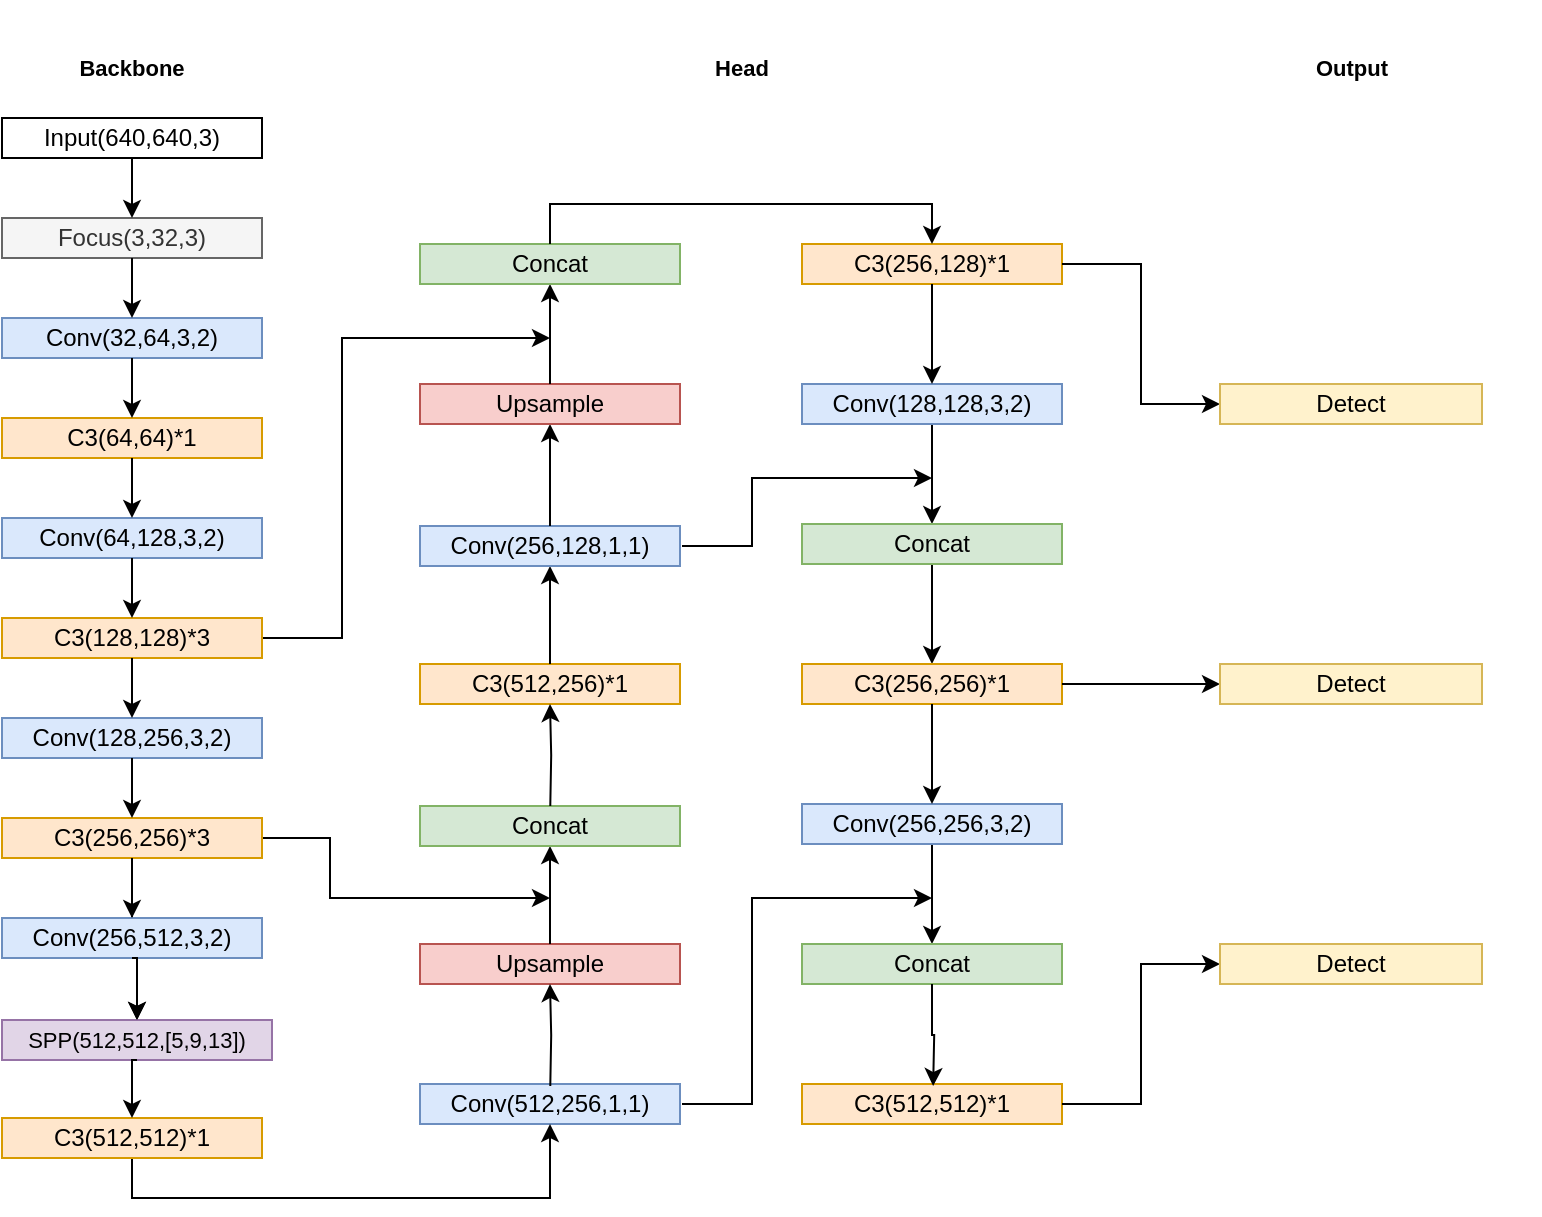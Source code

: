 <mxfile version="17.4.5" type="github">
  <diagram id="5gOkCH1_vrZO8kRT5rNJ" name="第 1 页">
    <mxGraphModel dx="1052" dy="1698" grid="1" gridSize="10" guides="1" tooltips="1" connect="1" arrows="1" fold="1" page="1" pageScale="1" pageWidth="827" pageHeight="1169" math="0" shadow="0">
      <root>
        <mxCell id="0" />
        <mxCell id="1" parent="0" />
        <mxCell id="nTik9bspRSJ3n6U7tSx7-1" value="" style="group" vertex="1" connectable="0" parent="1">
          <mxGeometry x="229" y="-25" width="769" height="579" as="geometry" />
        </mxCell>
        <mxCell id="nTik9bspRSJ3n6U7tSx7-2" value="" style="group" vertex="1" connectable="0" parent="nTik9bspRSJ3n6U7tSx7-1">
          <mxGeometry x="209" y="122" width="130" height="440" as="geometry" />
        </mxCell>
        <mxCell id="nTik9bspRSJ3n6U7tSx7-3" value="Conv(512,256,1,1)" style="rounded=0;whiteSpace=wrap;html=1;fillColor=#dae8fc;strokeColor=#6c8ebf;" vertex="1" parent="nTik9bspRSJ3n6U7tSx7-2">
          <mxGeometry y="420" width="130" height="20" as="geometry" />
        </mxCell>
        <mxCell id="nTik9bspRSJ3n6U7tSx7-4" value="Upsample" style="rounded=0;whiteSpace=wrap;html=1;fillColor=#f8cecc;strokeColor=#b85450;" vertex="1" parent="nTik9bspRSJ3n6U7tSx7-2">
          <mxGeometry y="350" width="130" height="20" as="geometry" />
        </mxCell>
        <mxCell id="nTik9bspRSJ3n6U7tSx7-5" style="edgeStyle=orthogonalEdgeStyle;rounded=0;orthogonalLoop=1;jettySize=auto;html=1;exitX=0.5;exitY=0;exitDx=0;exitDy=0;entryX=0.5;entryY=1;entryDx=0;entryDy=0;fontSize=11;" edge="1" parent="nTik9bspRSJ3n6U7tSx7-2" source="nTik9bspRSJ3n6U7tSx7-4" target="nTik9bspRSJ3n6U7tSx7-6">
          <mxGeometry relative="1" as="geometry" />
        </mxCell>
        <mxCell id="nTik9bspRSJ3n6U7tSx7-6" value="Concat" style="rounded=0;whiteSpace=wrap;html=1;fillColor=#d5e8d4;strokeColor=#82b366;" vertex="1" parent="nTik9bspRSJ3n6U7tSx7-2">
          <mxGeometry y="281" width="130" height="20" as="geometry" />
        </mxCell>
        <mxCell id="nTik9bspRSJ3n6U7tSx7-7" value="C3(512,256)*1" style="rounded=0;whiteSpace=wrap;html=1;fillColor=#ffe6cc;strokeColor=#d79b00;" vertex="1" parent="nTik9bspRSJ3n6U7tSx7-2">
          <mxGeometry y="210" width="130" height="20" as="geometry" />
        </mxCell>
        <mxCell id="nTik9bspRSJ3n6U7tSx7-8" style="edgeStyle=orthogonalEdgeStyle;rounded=0;orthogonalLoop=1;jettySize=auto;html=1;fontSize=11;entryX=0.5;entryY=1;entryDx=0;entryDy=0;" edge="1" parent="nTik9bspRSJ3n6U7tSx7-2" source="nTik9bspRSJ3n6U7tSx7-7" target="nTik9bspRSJ3n6U7tSx7-9">
          <mxGeometry relative="1" as="geometry" />
        </mxCell>
        <mxCell id="nTik9bspRSJ3n6U7tSx7-9" value="Conv(256,128,1,1)" style="rounded=0;whiteSpace=wrap;html=1;fillColor=#dae8fc;strokeColor=#6c8ebf;" vertex="1" parent="nTik9bspRSJ3n6U7tSx7-2">
          <mxGeometry y="141" width="130" height="20" as="geometry" />
        </mxCell>
        <mxCell id="nTik9bspRSJ3n6U7tSx7-10" style="edgeStyle=orthogonalEdgeStyle;rounded=0;orthogonalLoop=1;jettySize=auto;html=1;exitX=0.5;exitY=0;exitDx=0;exitDy=0;entryX=0.5;entryY=1;entryDx=0;entryDy=0;fontSize=11;" edge="1" parent="nTik9bspRSJ3n6U7tSx7-2" source="nTik9bspRSJ3n6U7tSx7-9" target="nTik9bspRSJ3n6U7tSx7-11">
          <mxGeometry relative="1" as="geometry" />
        </mxCell>
        <mxCell id="nTik9bspRSJ3n6U7tSx7-11" value="Upsample" style="rounded=0;whiteSpace=wrap;html=1;fillColor=#f8cecc;strokeColor=#b85450;" vertex="1" parent="nTik9bspRSJ3n6U7tSx7-2">
          <mxGeometry y="70" width="130" height="20" as="geometry" />
        </mxCell>
        <mxCell id="nTik9bspRSJ3n6U7tSx7-12" style="edgeStyle=orthogonalEdgeStyle;rounded=0;orthogonalLoop=1;jettySize=auto;html=1;exitX=0.5;exitY=0;exitDx=0;exitDy=0;entryX=0.5;entryY=1;entryDx=0;entryDy=0;fontSize=11;" edge="1" parent="nTik9bspRSJ3n6U7tSx7-2" source="nTik9bspRSJ3n6U7tSx7-11" target="nTik9bspRSJ3n6U7tSx7-13">
          <mxGeometry relative="1" as="geometry" />
        </mxCell>
        <mxCell id="nTik9bspRSJ3n6U7tSx7-13" value="Concat" style="rounded=0;whiteSpace=wrap;html=1;fillColor=#d5e8d4;strokeColor=#82b366;" vertex="1" parent="nTik9bspRSJ3n6U7tSx7-2">
          <mxGeometry width="130" height="20" as="geometry" />
        </mxCell>
        <mxCell id="nTik9bspRSJ3n6U7tSx7-14" value="" style="group" vertex="1" connectable="0" parent="nTik9bspRSJ3n6U7tSx7-1">
          <mxGeometry x="400" y="122" width="130" height="440" as="geometry" />
        </mxCell>
        <mxCell id="nTik9bspRSJ3n6U7tSx7-15" value="C3(256,128)*1" style="rounded=0;whiteSpace=wrap;html=1;fillColor=#ffe6cc;strokeColor=#d79b00;" vertex="1" parent="nTik9bspRSJ3n6U7tSx7-14">
          <mxGeometry width="130" height="20" as="geometry" />
        </mxCell>
        <mxCell id="nTik9bspRSJ3n6U7tSx7-16" style="edgeStyle=orthogonalEdgeStyle;rounded=0;orthogonalLoop=1;jettySize=auto;html=1;exitX=0.5;exitY=1;exitDx=0;exitDy=0;entryX=0.5;entryY=0;entryDx=0;entryDy=0;fontSize=11;" edge="1" parent="nTik9bspRSJ3n6U7tSx7-14" source="nTik9bspRSJ3n6U7tSx7-17" target="nTik9bspRSJ3n6U7tSx7-20">
          <mxGeometry relative="1" as="geometry" />
        </mxCell>
        <mxCell id="nTik9bspRSJ3n6U7tSx7-17" value="Conv(128,128,3,2)" style="rounded=0;whiteSpace=wrap;html=1;fillColor=#dae8fc;strokeColor=#6c8ebf;" vertex="1" parent="nTik9bspRSJ3n6U7tSx7-14">
          <mxGeometry y="70" width="130" height="20" as="geometry" />
        </mxCell>
        <mxCell id="nTik9bspRSJ3n6U7tSx7-18" style="edgeStyle=orthogonalEdgeStyle;rounded=0;orthogonalLoop=1;jettySize=auto;html=1;exitX=0.5;exitY=1;exitDx=0;exitDy=0;entryX=0.5;entryY=0;entryDx=0;entryDy=0;fontSize=11;" edge="1" parent="nTik9bspRSJ3n6U7tSx7-14" source="nTik9bspRSJ3n6U7tSx7-15" target="nTik9bspRSJ3n6U7tSx7-17">
          <mxGeometry relative="1" as="geometry" />
        </mxCell>
        <mxCell id="nTik9bspRSJ3n6U7tSx7-19" style="edgeStyle=orthogonalEdgeStyle;rounded=0;orthogonalLoop=1;jettySize=auto;html=1;exitX=0.5;exitY=1;exitDx=0;exitDy=0;entryX=0.5;entryY=0;entryDx=0;entryDy=0;fontSize=11;" edge="1" parent="nTik9bspRSJ3n6U7tSx7-14" source="nTik9bspRSJ3n6U7tSx7-20" target="nTik9bspRSJ3n6U7tSx7-21">
          <mxGeometry relative="1" as="geometry" />
        </mxCell>
        <mxCell id="nTik9bspRSJ3n6U7tSx7-20" value="Concat" style="rounded=0;whiteSpace=wrap;html=1;fillColor=#d5e8d4;strokeColor=#82b366;" vertex="1" parent="nTik9bspRSJ3n6U7tSx7-14">
          <mxGeometry y="140" width="130" height="20" as="geometry" />
        </mxCell>
        <mxCell id="nTik9bspRSJ3n6U7tSx7-21" value="C3(256,256)*1" style="rounded=0;whiteSpace=wrap;html=1;fillColor=#ffe6cc;strokeColor=#d79b00;" vertex="1" parent="nTik9bspRSJ3n6U7tSx7-14">
          <mxGeometry y="210" width="130" height="20" as="geometry" />
        </mxCell>
        <mxCell id="nTik9bspRSJ3n6U7tSx7-22" style="edgeStyle=orthogonalEdgeStyle;rounded=0;orthogonalLoop=1;jettySize=auto;html=1;exitX=0.5;exitY=1;exitDx=0;exitDy=0;entryX=0.5;entryY=0;entryDx=0;entryDy=0;fontSize=11;" edge="1" parent="nTik9bspRSJ3n6U7tSx7-14" source="nTik9bspRSJ3n6U7tSx7-23" target="nTik9bspRSJ3n6U7tSx7-25">
          <mxGeometry relative="1" as="geometry" />
        </mxCell>
        <mxCell id="nTik9bspRSJ3n6U7tSx7-23" value="Conv(256,256,3,2)" style="rounded=0;whiteSpace=wrap;html=1;fillColor=#dae8fc;strokeColor=#6c8ebf;" vertex="1" parent="nTik9bspRSJ3n6U7tSx7-14">
          <mxGeometry y="280" width="130" height="20" as="geometry" />
        </mxCell>
        <mxCell id="nTik9bspRSJ3n6U7tSx7-24" style="edgeStyle=orthogonalEdgeStyle;rounded=0;orthogonalLoop=1;jettySize=auto;html=1;exitX=0.5;exitY=1;exitDx=0;exitDy=0;entryX=0.5;entryY=0;entryDx=0;entryDy=0;fontSize=11;" edge="1" parent="nTik9bspRSJ3n6U7tSx7-14" source="nTik9bspRSJ3n6U7tSx7-21" target="nTik9bspRSJ3n6U7tSx7-23">
          <mxGeometry relative="1" as="geometry" />
        </mxCell>
        <mxCell id="nTik9bspRSJ3n6U7tSx7-25" value="Concat" style="rounded=0;whiteSpace=wrap;html=1;fillColor=#d5e8d4;strokeColor=#82b366;" vertex="1" parent="nTik9bspRSJ3n6U7tSx7-14">
          <mxGeometry y="350" width="130" height="20" as="geometry" />
        </mxCell>
        <mxCell id="nTik9bspRSJ3n6U7tSx7-26" value="C3(512,512)*1" style="rounded=0;whiteSpace=wrap;html=1;fillColor=#ffe6cc;strokeColor=#d79b00;" vertex="1" parent="nTik9bspRSJ3n6U7tSx7-14">
          <mxGeometry y="420" width="130" height="20" as="geometry" />
        </mxCell>
        <mxCell id="nTik9bspRSJ3n6U7tSx7-27" style="edgeStyle=orthogonalEdgeStyle;rounded=0;orthogonalLoop=1;jettySize=auto;html=1;exitX=0.5;exitY=1;exitDx=0;exitDy=0;fontSize=11;entryX=0.5;entryY=1;entryDx=0;entryDy=0;" edge="1" parent="nTik9bspRSJ3n6U7tSx7-1" target="nTik9bspRSJ3n6U7tSx7-7">
          <mxGeometry relative="1" as="geometry">
            <mxPoint x="274.143" y="403" as="sourcePoint" />
          </mxGeometry>
        </mxCell>
        <mxCell id="nTik9bspRSJ3n6U7tSx7-28" style="edgeStyle=orthogonalEdgeStyle;rounded=0;orthogonalLoop=1;jettySize=auto;html=1;exitX=0.5;exitY=1;exitDx=0;exitDy=0;fontSize=11;entryX=0.5;entryY=1;entryDx=0;entryDy=0;" edge="1" parent="nTik9bspRSJ3n6U7tSx7-1" target="nTik9bspRSJ3n6U7tSx7-4">
          <mxGeometry relative="1" as="geometry">
            <mxPoint x="274.143" y="543" as="sourcePoint" />
          </mxGeometry>
        </mxCell>
        <mxCell id="nTik9bspRSJ3n6U7tSx7-29" style="edgeStyle=orthogonalEdgeStyle;rounded=0;orthogonalLoop=1;jettySize=auto;html=1;exitX=0.5;exitY=1;exitDx=0;exitDy=0;fontSize=11;" edge="1" parent="nTik9bspRSJ3n6U7tSx7-1" source="nTik9bspRSJ3n6U7tSx7-25">
          <mxGeometry relative="1" as="geometry">
            <mxPoint x="465.571" y="543" as="targetPoint" />
          </mxGeometry>
        </mxCell>
        <mxCell id="nTik9bspRSJ3n6U7tSx7-30" value="Backbone" style="text;html=1;strokeColor=none;fillColor=none;align=center;verticalAlign=middle;whiteSpace=wrap;rounded=0;fontSize=11;strokeWidth=2;fontStyle=1;flipV=1;" vertex="1" parent="nTik9bspRSJ3n6U7tSx7-1">
          <mxGeometry x="35" y="19" width="60" height="30" as="geometry" />
        </mxCell>
        <mxCell id="nTik9bspRSJ3n6U7tSx7-31" value="Head" style="text;html=1;strokeColor=none;fillColor=none;align=center;verticalAlign=middle;whiteSpace=wrap;rounded=0;fontSize=11;strokeWidth=2;fontStyle=1;flipV=1;" vertex="1" parent="nTik9bspRSJ3n6U7tSx7-1">
          <mxGeometry x="340" y="19" width="60" height="30" as="geometry" />
        </mxCell>
        <mxCell id="nTik9bspRSJ3n6U7tSx7-32" value="Output" style="text;html=1;strokeColor=none;fillColor=none;align=center;verticalAlign=middle;whiteSpace=wrap;rounded=0;fontSize=11;strokeWidth=2;fontStyle=1;flipV=1;" vertex="1" parent="nTik9bspRSJ3n6U7tSx7-1">
          <mxGeometry x="644.5" y="19" width="60" height="30" as="geometry" />
        </mxCell>
        <mxCell id="nTik9bspRSJ3n6U7tSx7-33" style="edgeStyle=orthogonalEdgeStyle;rounded=0;orthogonalLoop=1;jettySize=auto;html=1;fontSize=11;" edge="1" parent="nTik9bspRSJ3n6U7tSx7-1">
          <mxGeometry relative="1" as="geometry">
            <mxPoint x="274" y="169" as="targetPoint" />
            <mxPoint x="130" y="319" as="sourcePoint" />
            <Array as="points">
              <mxPoint x="170" y="319" />
              <mxPoint x="170" y="169" />
            </Array>
          </mxGeometry>
        </mxCell>
        <mxCell id="nTik9bspRSJ3n6U7tSx7-34" style="edgeStyle=orthogonalEdgeStyle;rounded=0;orthogonalLoop=1;jettySize=auto;html=1;fontSize=11;" edge="1" parent="nTik9bspRSJ3n6U7tSx7-1">
          <mxGeometry relative="1" as="geometry">
            <mxPoint x="274" y="449" as="targetPoint" />
            <mxPoint x="130" y="419" as="sourcePoint" />
            <Array as="points">
              <mxPoint x="164" y="419" />
              <mxPoint x="164" y="449" />
            </Array>
          </mxGeometry>
        </mxCell>
        <mxCell id="nTik9bspRSJ3n6U7tSx7-35" style="edgeStyle=orthogonalEdgeStyle;rounded=0;orthogonalLoop=1;jettySize=auto;html=1;exitX=0.5;exitY=0;exitDx=0;exitDy=0;entryX=0.5;entryY=0;entryDx=0;entryDy=0;fontSize=11;" edge="1" parent="nTik9bspRSJ3n6U7tSx7-1" source="nTik9bspRSJ3n6U7tSx7-13" target="nTik9bspRSJ3n6U7tSx7-15">
          <mxGeometry relative="1" as="geometry" />
        </mxCell>
        <mxCell id="nTik9bspRSJ3n6U7tSx7-36" style="edgeStyle=orthogonalEdgeStyle;rounded=0;orthogonalLoop=1;jettySize=auto;html=1;fontSize=11;" edge="1" parent="nTik9bspRSJ3n6U7tSx7-1">
          <mxGeometry relative="1" as="geometry">
            <mxPoint x="465" y="239" as="targetPoint" />
            <mxPoint x="340" y="273" as="sourcePoint" />
            <Array as="points">
              <mxPoint x="375" y="273" />
              <mxPoint x="375" y="239" />
            </Array>
          </mxGeometry>
        </mxCell>
        <mxCell id="nTik9bspRSJ3n6U7tSx7-37" style="edgeStyle=orthogonalEdgeStyle;rounded=0;orthogonalLoop=1;jettySize=auto;html=1;fontSize=11;" edge="1" parent="nTik9bspRSJ3n6U7tSx7-1">
          <mxGeometry relative="1" as="geometry">
            <mxPoint x="465" y="449" as="targetPoint" />
            <mxPoint x="340" y="552" as="sourcePoint" />
            <Array as="points">
              <mxPoint x="375" y="552" />
            </Array>
          </mxGeometry>
        </mxCell>
        <mxCell id="nTik9bspRSJ3n6U7tSx7-38" style="edgeStyle=orthogonalEdgeStyle;rounded=0;orthogonalLoop=1;jettySize=auto;html=1;exitX=1;exitY=0.5;exitDx=0;exitDy=0;entryX=0;entryY=0.5;entryDx=0;entryDy=0;fontSize=11;" edge="1" parent="nTik9bspRSJ3n6U7tSx7-1" source="nTik9bspRSJ3n6U7tSx7-26" target="nTik9bspRSJ3n6U7tSx7-66">
          <mxGeometry relative="1" as="geometry" />
        </mxCell>
        <mxCell id="nTik9bspRSJ3n6U7tSx7-39" style="edgeStyle=orthogonalEdgeStyle;rounded=0;orthogonalLoop=1;jettySize=auto;html=1;exitX=1;exitY=0.5;exitDx=0;exitDy=0;entryX=0;entryY=0.5;entryDx=0;entryDy=0;fontSize=11;" edge="1" parent="nTik9bspRSJ3n6U7tSx7-1" source="nTik9bspRSJ3n6U7tSx7-21" target="nTik9bspRSJ3n6U7tSx7-65">
          <mxGeometry relative="1" as="geometry" />
        </mxCell>
        <mxCell id="nTik9bspRSJ3n6U7tSx7-40" style="edgeStyle=orthogonalEdgeStyle;rounded=0;orthogonalLoop=1;jettySize=auto;html=1;exitX=1;exitY=0.5;exitDx=0;exitDy=0;entryX=0;entryY=0.5;entryDx=0;entryDy=0;fontSize=11;" edge="1" parent="nTik9bspRSJ3n6U7tSx7-1" source="nTik9bspRSJ3n6U7tSx7-15" target="nTik9bspRSJ3n6U7tSx7-64">
          <mxGeometry relative="1" as="geometry" />
        </mxCell>
        <mxCell id="nTik9bspRSJ3n6U7tSx7-41" value="Input(640,640,3)" style="rounded=0;whiteSpace=wrap;html=1;" vertex="1" parent="nTik9bspRSJ3n6U7tSx7-1">
          <mxGeometry y="59" width="130" height="20" as="geometry" />
        </mxCell>
        <mxCell id="nTik9bspRSJ3n6U7tSx7-42" value="Focus(3,32,3)" style="rounded=0;whiteSpace=wrap;html=1;fillColor=#f5f5f5;strokeColor=#666666;fontColor=#333333;" vertex="1" parent="nTik9bspRSJ3n6U7tSx7-1">
          <mxGeometry y="109" width="130" height="20" as="geometry" />
        </mxCell>
        <mxCell id="nTik9bspRSJ3n6U7tSx7-43" style="edgeStyle=orthogonalEdgeStyle;rounded=0;orthogonalLoop=1;jettySize=auto;html=1;exitX=0.5;exitY=1;exitDx=0;exitDy=0;entryX=0.5;entryY=0;entryDx=0;entryDy=0;fontSize=11;" edge="1" parent="nTik9bspRSJ3n6U7tSx7-1" source="nTik9bspRSJ3n6U7tSx7-41" target="nTik9bspRSJ3n6U7tSx7-42">
          <mxGeometry relative="1" as="geometry" />
        </mxCell>
        <mxCell id="nTik9bspRSJ3n6U7tSx7-44" value="Conv(32,64,3,2)" style="rounded=0;whiteSpace=wrap;html=1;fillColor=#dae8fc;strokeColor=#6c8ebf;" vertex="1" parent="nTik9bspRSJ3n6U7tSx7-1">
          <mxGeometry y="159" width="130" height="20" as="geometry" />
        </mxCell>
        <mxCell id="nTik9bspRSJ3n6U7tSx7-45" style="edgeStyle=orthogonalEdgeStyle;rounded=0;orthogonalLoop=1;jettySize=auto;html=1;exitX=0.5;exitY=1;exitDx=0;exitDy=0;fontSize=11;" edge="1" parent="nTik9bspRSJ3n6U7tSx7-1" source="nTik9bspRSJ3n6U7tSx7-42" target="nTik9bspRSJ3n6U7tSx7-44">
          <mxGeometry relative="1" as="geometry" />
        </mxCell>
        <mxCell id="nTik9bspRSJ3n6U7tSx7-46" value="C3(64,64)*1" style="rounded=0;whiteSpace=wrap;html=1;fillColor=#ffe6cc;strokeColor=#d79b00;" vertex="1" parent="nTik9bspRSJ3n6U7tSx7-1">
          <mxGeometry y="209" width="130" height="20" as="geometry" />
        </mxCell>
        <mxCell id="nTik9bspRSJ3n6U7tSx7-47" style="edgeStyle=orthogonalEdgeStyle;rounded=0;orthogonalLoop=1;jettySize=auto;html=1;exitX=0.5;exitY=1;exitDx=0;exitDy=0;entryX=0.5;entryY=0;entryDx=0;entryDy=0;fontSize=11;" edge="1" parent="nTik9bspRSJ3n6U7tSx7-1" source="nTik9bspRSJ3n6U7tSx7-44" target="nTik9bspRSJ3n6U7tSx7-46">
          <mxGeometry relative="1" as="geometry" />
        </mxCell>
        <mxCell id="nTik9bspRSJ3n6U7tSx7-48" value="Conv(64,128,3,2)" style="rounded=0;whiteSpace=wrap;html=1;fillColor=#dae8fc;strokeColor=#6c8ebf;" vertex="1" parent="nTik9bspRSJ3n6U7tSx7-1">
          <mxGeometry y="259" width="130" height="20" as="geometry" />
        </mxCell>
        <mxCell id="nTik9bspRSJ3n6U7tSx7-49" style="edgeStyle=orthogonalEdgeStyle;rounded=0;orthogonalLoop=1;jettySize=auto;html=1;exitX=0.5;exitY=1;exitDx=0;exitDy=0;entryX=0.5;entryY=0;entryDx=0;entryDy=0;fontSize=11;" edge="1" parent="nTik9bspRSJ3n6U7tSx7-1" source="nTik9bspRSJ3n6U7tSx7-46" target="nTik9bspRSJ3n6U7tSx7-48">
          <mxGeometry relative="1" as="geometry" />
        </mxCell>
        <mxCell id="nTik9bspRSJ3n6U7tSx7-50" value="C3(128,128)*3" style="rounded=0;whiteSpace=wrap;html=1;fillColor=#ffe6cc;strokeColor=#d79b00;" vertex="1" parent="nTik9bspRSJ3n6U7tSx7-1">
          <mxGeometry y="309" width="130" height="20" as="geometry" />
        </mxCell>
        <mxCell id="nTik9bspRSJ3n6U7tSx7-51" style="edgeStyle=orthogonalEdgeStyle;rounded=0;orthogonalLoop=1;jettySize=auto;html=1;exitX=0.5;exitY=1;exitDx=0;exitDy=0;entryX=0.5;entryY=0;entryDx=0;entryDy=0;fontSize=11;" edge="1" parent="nTik9bspRSJ3n6U7tSx7-1" source="nTik9bspRSJ3n6U7tSx7-48" target="nTik9bspRSJ3n6U7tSx7-50">
          <mxGeometry relative="1" as="geometry" />
        </mxCell>
        <mxCell id="nTik9bspRSJ3n6U7tSx7-52" value="Conv(128,256,3,2)" style="rounded=0;whiteSpace=wrap;html=1;fillColor=#dae8fc;strokeColor=#6c8ebf;" vertex="1" parent="nTik9bspRSJ3n6U7tSx7-1">
          <mxGeometry y="359" width="130" height="20" as="geometry" />
        </mxCell>
        <mxCell id="nTik9bspRSJ3n6U7tSx7-53" style="edgeStyle=orthogonalEdgeStyle;rounded=0;orthogonalLoop=1;jettySize=auto;html=1;exitX=0.5;exitY=1;exitDx=0;exitDy=0;entryX=0.5;entryY=0;entryDx=0;entryDy=0;fontSize=11;" edge="1" parent="nTik9bspRSJ3n6U7tSx7-1" source="nTik9bspRSJ3n6U7tSx7-50" target="nTik9bspRSJ3n6U7tSx7-52">
          <mxGeometry relative="1" as="geometry" />
        </mxCell>
        <mxCell id="nTik9bspRSJ3n6U7tSx7-54" value="" style="edgeStyle=orthogonalEdgeStyle;rounded=0;orthogonalLoop=1;jettySize=auto;html=1;" edge="1" parent="nTik9bspRSJ3n6U7tSx7-1" source="nTik9bspRSJ3n6U7tSx7-55" target="nTik9bspRSJ3n6U7tSx7-59">
          <mxGeometry relative="1" as="geometry" />
        </mxCell>
        <mxCell id="nTik9bspRSJ3n6U7tSx7-55" value="C3(256,256)*3" style="rounded=0;whiteSpace=wrap;html=1;fillColor=#ffe6cc;strokeColor=#d79b00;" vertex="1" parent="nTik9bspRSJ3n6U7tSx7-1">
          <mxGeometry y="409" width="130" height="20" as="geometry" />
        </mxCell>
        <mxCell id="nTik9bspRSJ3n6U7tSx7-56" style="edgeStyle=orthogonalEdgeStyle;rounded=0;orthogonalLoop=1;jettySize=auto;html=1;exitX=0.5;exitY=1;exitDx=0;exitDy=0;entryX=0.5;entryY=0;entryDx=0;entryDy=0;fontSize=11;" edge="1" parent="nTik9bspRSJ3n6U7tSx7-1" source="nTik9bspRSJ3n6U7tSx7-52" target="nTik9bspRSJ3n6U7tSx7-55">
          <mxGeometry relative="1" as="geometry" />
        </mxCell>
        <mxCell id="nTik9bspRSJ3n6U7tSx7-57" value="Conv(256,512,3,2)" style="rounded=0;whiteSpace=wrap;html=1;fillColor=#dae8fc;strokeColor=#6c8ebf;" vertex="1" parent="nTik9bspRSJ3n6U7tSx7-1">
          <mxGeometry y="459" width="130" height="20" as="geometry" />
        </mxCell>
        <mxCell id="nTik9bspRSJ3n6U7tSx7-58" style="edgeStyle=orthogonalEdgeStyle;rounded=0;orthogonalLoop=1;jettySize=auto;html=1;exitX=0.5;exitY=1;exitDx=0;exitDy=0;entryX=0.5;entryY=0;entryDx=0;entryDy=0;fontSize=11;" edge="1" parent="nTik9bspRSJ3n6U7tSx7-1" source="nTik9bspRSJ3n6U7tSx7-55" target="nTik9bspRSJ3n6U7tSx7-57">
          <mxGeometry relative="1" as="geometry" />
        </mxCell>
        <mxCell id="nTik9bspRSJ3n6U7tSx7-59" value="&lt;font style=&quot;font-size: 11px&quot;&gt;SPP(512,512,[5,9,13])&lt;/font&gt;" style="rounded=0;whiteSpace=wrap;html=1;fillColor=#e1d5e7;strokeColor=#9673a6;" vertex="1" parent="nTik9bspRSJ3n6U7tSx7-1">
          <mxGeometry y="510" width="135" height="20" as="geometry" />
        </mxCell>
        <mxCell id="nTik9bspRSJ3n6U7tSx7-60" style="edgeStyle=orthogonalEdgeStyle;rounded=0;orthogonalLoop=1;jettySize=auto;html=1;exitX=0.5;exitY=1;exitDx=0;exitDy=0;entryX=0.5;entryY=0;entryDx=0;entryDy=0;fontSize=11;" edge="1" parent="nTik9bspRSJ3n6U7tSx7-1" source="nTik9bspRSJ3n6U7tSx7-57" target="nTik9bspRSJ3n6U7tSx7-59">
          <mxGeometry relative="1" as="geometry" />
        </mxCell>
        <mxCell id="nTik9bspRSJ3n6U7tSx7-70" style="edgeStyle=orthogonalEdgeStyle;rounded=0;orthogonalLoop=1;jettySize=auto;html=1;exitX=0.5;exitY=1;exitDx=0;exitDy=0;entryX=0.5;entryY=1;entryDx=0;entryDy=0;" edge="1" parent="nTik9bspRSJ3n6U7tSx7-1" source="nTik9bspRSJ3n6U7tSx7-61" target="nTik9bspRSJ3n6U7tSx7-3">
          <mxGeometry relative="1" as="geometry" />
        </mxCell>
        <mxCell id="nTik9bspRSJ3n6U7tSx7-61" value="C3(512,512)*1" style="rounded=0;whiteSpace=wrap;html=1;fillColor=#ffe6cc;strokeColor=#d79b00;" vertex="1" parent="nTik9bspRSJ3n6U7tSx7-1">
          <mxGeometry y="559" width="130" height="20" as="geometry" />
        </mxCell>
        <mxCell id="nTik9bspRSJ3n6U7tSx7-62" style="edgeStyle=orthogonalEdgeStyle;rounded=0;orthogonalLoop=1;jettySize=auto;html=1;exitX=0.5;exitY=1;exitDx=0;exitDy=0;entryX=0.5;entryY=0;entryDx=0;entryDy=0;fontSize=11;" edge="1" parent="nTik9bspRSJ3n6U7tSx7-1" source="nTik9bspRSJ3n6U7tSx7-59" target="nTik9bspRSJ3n6U7tSx7-61">
          <mxGeometry relative="1" as="geometry" />
        </mxCell>
        <mxCell id="nTik9bspRSJ3n6U7tSx7-63" value="" style="group" vertex="1" connectable="0" parent="nTik9bspRSJ3n6U7tSx7-1">
          <mxGeometry x="609" y="192" width="131" height="300" as="geometry" />
        </mxCell>
        <mxCell id="nTik9bspRSJ3n6U7tSx7-64" value="Detect" style="rounded=0;whiteSpace=wrap;html=1;fillColor=#fff2cc;strokeColor=#d6b656;container=0;" vertex="1" parent="nTik9bspRSJ3n6U7tSx7-63">
          <mxGeometry width="131" height="20" as="geometry" />
        </mxCell>
        <mxCell id="nTik9bspRSJ3n6U7tSx7-65" value="Detect" style="rounded=0;whiteSpace=wrap;html=1;fillColor=#fff2cc;strokeColor=#d6b656;container=0;" vertex="1" parent="nTik9bspRSJ3n6U7tSx7-63">
          <mxGeometry y="140" width="131" height="20" as="geometry" />
        </mxCell>
        <mxCell id="nTik9bspRSJ3n6U7tSx7-66" value="Detect" style="rounded=0;whiteSpace=wrap;html=1;fillColor=#fff2cc;strokeColor=#d6b656;container=0;" vertex="1" parent="nTik9bspRSJ3n6U7tSx7-63">
          <mxGeometry y="280" width="131" height="20" as="geometry" />
        </mxCell>
      </root>
    </mxGraphModel>
  </diagram>
</mxfile>
